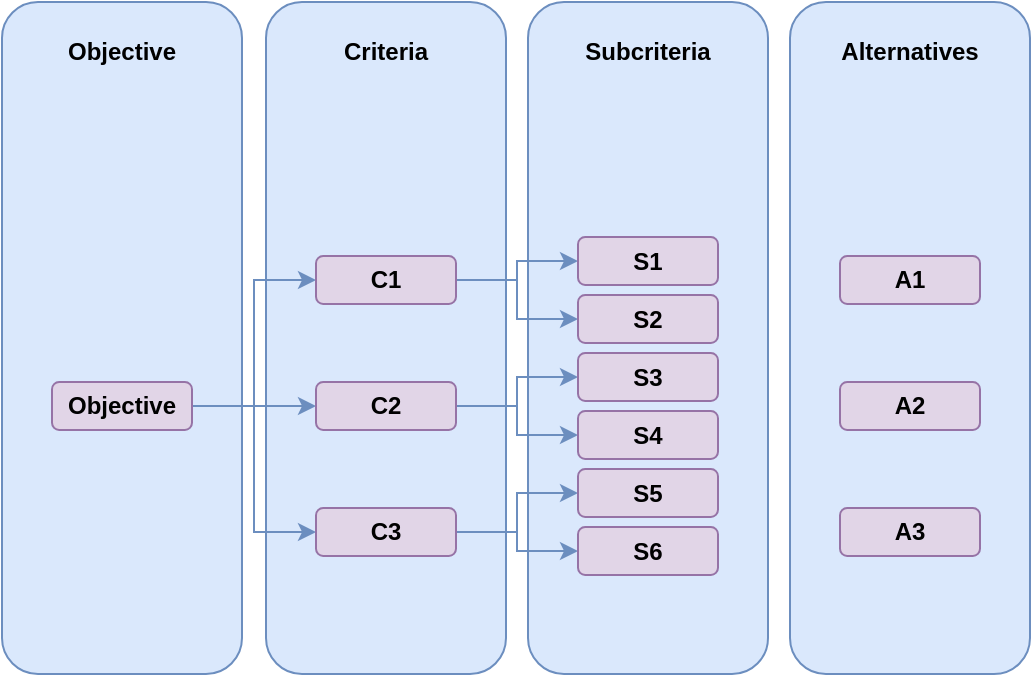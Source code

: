 <mxfile version="21.6.9" type="device">
  <diagram name="Page-1" id="-IGkToAGBUo3LZPsKD9X">
    <mxGraphModel dx="1195" dy="625" grid="0" gridSize="10" guides="1" tooltips="1" connect="1" arrows="1" fold="1" page="1" pageScale="1" pageWidth="827" pageHeight="1169" math="0" shadow="0">
      <root>
        <mxCell id="0" />
        <mxCell id="1" parent="0" />
        <mxCell id="b4Jdqjot7AkIIK2aGSFn-66" value="" style="rounded=1;whiteSpace=wrap;html=1;fillColor=#dae8fc;strokeColor=#6c8ebf;fontStyle=1" vertex="1" parent="1">
          <mxGeometry x="162" y="250" width="120" height="336" as="geometry" />
        </mxCell>
        <mxCell id="b4Jdqjot7AkIIK2aGSFn-67" value="Objective" style="text;html=1;align=center;verticalAlign=middle;whiteSpace=wrap;rounded=0;fontStyle=1" vertex="1" parent="1">
          <mxGeometry x="192" y="260" width="60" height="30" as="geometry" />
        </mxCell>
        <mxCell id="b4Jdqjot7AkIIK2aGSFn-70" value="" style="rounded=1;whiteSpace=wrap;html=1;fillColor=#dae8fc;strokeColor=#6c8ebf;fontStyle=1" vertex="1" parent="1">
          <mxGeometry x="294" y="250" width="120" height="336" as="geometry" />
        </mxCell>
        <mxCell id="b4Jdqjot7AkIIK2aGSFn-71" value="Criteria" style="text;html=1;align=center;verticalAlign=middle;whiteSpace=wrap;rounded=0;fontStyle=1" vertex="1" parent="1">
          <mxGeometry x="324" y="260" width="60" height="30" as="geometry" />
        </mxCell>
        <mxCell id="b4Jdqjot7AkIIK2aGSFn-72" value="" style="rounded=1;whiteSpace=wrap;html=1;fillColor=#dae8fc;strokeColor=#6c8ebf;fontStyle=1" vertex="1" parent="1">
          <mxGeometry x="425" y="250" width="120" height="336" as="geometry" />
        </mxCell>
        <mxCell id="b4Jdqjot7AkIIK2aGSFn-73" value="Subcriteria" style="text;html=1;align=center;verticalAlign=middle;whiteSpace=wrap;rounded=0;fontStyle=1" vertex="1" parent="1">
          <mxGeometry x="455" y="260" width="60" height="30" as="geometry" />
        </mxCell>
        <mxCell id="b4Jdqjot7AkIIK2aGSFn-74" value="" style="rounded=1;whiteSpace=wrap;html=1;fillColor=#dae8fc;strokeColor=#6c8ebf;fontStyle=1" vertex="1" parent="1">
          <mxGeometry x="556" y="250" width="120" height="336" as="geometry" />
        </mxCell>
        <mxCell id="b4Jdqjot7AkIIK2aGSFn-75" value="Alternatives" style="text;html=1;align=center;verticalAlign=middle;whiteSpace=wrap;rounded=0;fontStyle=1" vertex="1" parent="1">
          <mxGeometry x="586" y="260" width="60" height="30" as="geometry" />
        </mxCell>
        <mxCell id="b4Jdqjot7AkIIK2aGSFn-89" style="edgeStyle=orthogonalEdgeStyle;rounded=0;orthogonalLoop=1;jettySize=auto;html=1;exitX=1;exitY=0.5;exitDx=0;exitDy=0;entryX=0;entryY=0.5;entryDx=0;entryDy=0;fillColor=#dae8fc;strokeColor=#6c8ebf;fontStyle=1" edge="1" parent="1" source="b4Jdqjot7AkIIK2aGSFn-76" target="b4Jdqjot7AkIIK2aGSFn-78">
          <mxGeometry relative="1" as="geometry" />
        </mxCell>
        <mxCell id="b4Jdqjot7AkIIK2aGSFn-90" style="edgeStyle=orthogonalEdgeStyle;rounded=0;orthogonalLoop=1;jettySize=auto;html=1;exitX=1;exitY=0.5;exitDx=0;exitDy=0;entryX=0;entryY=0.5;entryDx=0;entryDy=0;fillColor=#dae8fc;strokeColor=#6c8ebf;fontStyle=1" edge="1" parent="1" source="b4Jdqjot7AkIIK2aGSFn-76" target="b4Jdqjot7AkIIK2aGSFn-77">
          <mxGeometry relative="1" as="geometry" />
        </mxCell>
        <mxCell id="b4Jdqjot7AkIIK2aGSFn-91" style="edgeStyle=orthogonalEdgeStyle;rounded=0;orthogonalLoop=1;jettySize=auto;html=1;entryX=0;entryY=0.5;entryDx=0;entryDy=0;fillColor=#dae8fc;strokeColor=#6c8ebf;fontStyle=1" edge="1" parent="1" source="b4Jdqjot7AkIIK2aGSFn-76" target="b4Jdqjot7AkIIK2aGSFn-79">
          <mxGeometry relative="1" as="geometry" />
        </mxCell>
        <mxCell id="b4Jdqjot7AkIIK2aGSFn-76" value="Objective" style="rounded=1;whiteSpace=wrap;html=1;fillColor=#e1d5e7;strokeColor=#9673a6;fontStyle=1" vertex="1" parent="1">
          <mxGeometry x="187" y="440" width="70" height="24" as="geometry" />
        </mxCell>
        <mxCell id="b4Jdqjot7AkIIK2aGSFn-94" style="edgeStyle=orthogonalEdgeStyle;rounded=0;orthogonalLoop=1;jettySize=auto;html=1;fillColor=#dae8fc;strokeColor=#6c8ebf;fontStyle=1" edge="1" parent="1" source="b4Jdqjot7AkIIK2aGSFn-77" target="b4Jdqjot7AkIIK2aGSFn-82">
          <mxGeometry relative="1" as="geometry" />
        </mxCell>
        <mxCell id="b4Jdqjot7AkIIK2aGSFn-95" style="edgeStyle=orthogonalEdgeStyle;rounded=0;orthogonalLoop=1;jettySize=auto;html=1;fillColor=#dae8fc;strokeColor=#6c8ebf;fontStyle=1" edge="1" parent="1" source="b4Jdqjot7AkIIK2aGSFn-77" target="b4Jdqjot7AkIIK2aGSFn-83">
          <mxGeometry relative="1" as="geometry" />
        </mxCell>
        <mxCell id="b4Jdqjot7AkIIK2aGSFn-77" value="C2" style="rounded=1;whiteSpace=wrap;html=1;fillColor=#e1d5e7;strokeColor=#9673a6;fontStyle=1" vertex="1" parent="1">
          <mxGeometry x="319" y="440" width="70" height="24" as="geometry" />
        </mxCell>
        <mxCell id="b4Jdqjot7AkIIK2aGSFn-92" style="edgeStyle=orthogonalEdgeStyle;rounded=0;orthogonalLoop=1;jettySize=auto;html=1;entryX=0;entryY=0.5;entryDx=0;entryDy=0;fillColor=#dae8fc;strokeColor=#6c8ebf;fontStyle=1" edge="1" parent="1" source="b4Jdqjot7AkIIK2aGSFn-78" target="b4Jdqjot7AkIIK2aGSFn-80">
          <mxGeometry relative="1" as="geometry" />
        </mxCell>
        <mxCell id="b4Jdqjot7AkIIK2aGSFn-93" style="edgeStyle=orthogonalEdgeStyle;rounded=0;orthogonalLoop=1;jettySize=auto;html=1;fillColor=#dae8fc;strokeColor=#6c8ebf;fontStyle=1" edge="1" parent="1" source="b4Jdqjot7AkIIK2aGSFn-78" target="b4Jdqjot7AkIIK2aGSFn-81">
          <mxGeometry relative="1" as="geometry" />
        </mxCell>
        <mxCell id="b4Jdqjot7AkIIK2aGSFn-78" value="C1" style="rounded=1;whiteSpace=wrap;html=1;fillColor=#e1d5e7;strokeColor=#9673a6;fontStyle=1" vertex="1" parent="1">
          <mxGeometry x="319" y="377" width="70" height="24" as="geometry" />
        </mxCell>
        <mxCell id="b4Jdqjot7AkIIK2aGSFn-96" style="edgeStyle=orthogonalEdgeStyle;rounded=0;orthogonalLoop=1;jettySize=auto;html=1;fillColor=#dae8fc;strokeColor=#6c8ebf;fontStyle=1" edge="1" parent="1" source="b4Jdqjot7AkIIK2aGSFn-79" target="b4Jdqjot7AkIIK2aGSFn-84">
          <mxGeometry relative="1" as="geometry" />
        </mxCell>
        <mxCell id="b4Jdqjot7AkIIK2aGSFn-97" style="edgeStyle=orthogonalEdgeStyle;rounded=0;orthogonalLoop=1;jettySize=auto;html=1;fillColor=#dae8fc;strokeColor=#6c8ebf;fontStyle=1" edge="1" parent="1" source="b4Jdqjot7AkIIK2aGSFn-79" target="b4Jdqjot7AkIIK2aGSFn-85">
          <mxGeometry relative="1" as="geometry" />
        </mxCell>
        <mxCell id="b4Jdqjot7AkIIK2aGSFn-79" value="C3" style="rounded=1;whiteSpace=wrap;html=1;fillColor=#e1d5e7;strokeColor=#9673a6;fontStyle=1" vertex="1" parent="1">
          <mxGeometry x="319" y="503" width="70" height="24" as="geometry" />
        </mxCell>
        <mxCell id="b4Jdqjot7AkIIK2aGSFn-80" value="S1" style="rounded=1;whiteSpace=wrap;html=1;fillColor=#e1d5e7;strokeColor=#9673a6;fontStyle=1" vertex="1" parent="1">
          <mxGeometry x="450" y="367.5" width="70" height="24" as="geometry" />
        </mxCell>
        <mxCell id="b4Jdqjot7AkIIK2aGSFn-81" value="S2" style="rounded=1;whiteSpace=wrap;html=1;fillColor=#e1d5e7;strokeColor=#9673a6;fontStyle=1" vertex="1" parent="1">
          <mxGeometry x="450" y="396.5" width="70" height="24" as="geometry" />
        </mxCell>
        <mxCell id="b4Jdqjot7AkIIK2aGSFn-82" value="S3" style="rounded=1;whiteSpace=wrap;html=1;fillColor=#e1d5e7;strokeColor=#9673a6;fontStyle=1" vertex="1" parent="1">
          <mxGeometry x="450" y="425.5" width="70" height="24" as="geometry" />
        </mxCell>
        <mxCell id="b4Jdqjot7AkIIK2aGSFn-83" value="S4" style="rounded=1;whiteSpace=wrap;html=1;fillColor=#e1d5e7;strokeColor=#9673a6;fontStyle=1" vertex="1" parent="1">
          <mxGeometry x="450" y="454.5" width="70" height="24" as="geometry" />
        </mxCell>
        <mxCell id="b4Jdqjot7AkIIK2aGSFn-84" value="S5" style="rounded=1;whiteSpace=wrap;html=1;fillColor=#e1d5e7;strokeColor=#9673a6;fontStyle=1" vertex="1" parent="1">
          <mxGeometry x="450" y="483.5" width="70" height="24" as="geometry" />
        </mxCell>
        <mxCell id="b4Jdqjot7AkIIK2aGSFn-85" value="S6" style="rounded=1;whiteSpace=wrap;html=1;fillColor=#e1d5e7;strokeColor=#9673a6;fontStyle=1" vertex="1" parent="1">
          <mxGeometry x="450" y="512.5" width="70" height="24" as="geometry" />
        </mxCell>
        <mxCell id="b4Jdqjot7AkIIK2aGSFn-86" value="A2" style="rounded=1;whiteSpace=wrap;html=1;fillColor=#e1d5e7;strokeColor=#9673a6;fontStyle=1" vertex="1" parent="1">
          <mxGeometry x="581" y="440" width="70" height="24" as="geometry" />
        </mxCell>
        <mxCell id="b4Jdqjot7AkIIK2aGSFn-87" value="A1" style="rounded=1;whiteSpace=wrap;html=1;fillColor=#e1d5e7;strokeColor=#9673a6;fontStyle=1" vertex="1" parent="1">
          <mxGeometry x="581" y="377" width="70" height="24" as="geometry" />
        </mxCell>
        <mxCell id="b4Jdqjot7AkIIK2aGSFn-88" value="A3" style="rounded=1;whiteSpace=wrap;html=1;fillColor=#e1d5e7;strokeColor=#9673a6;fontStyle=1" vertex="1" parent="1">
          <mxGeometry x="581" y="503" width="70" height="24" as="geometry" />
        </mxCell>
      </root>
    </mxGraphModel>
  </diagram>
</mxfile>
